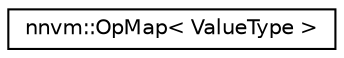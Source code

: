 digraph "Graphical Class Hierarchy"
{
 // LATEX_PDF_SIZE
  edge [fontname="Helvetica",fontsize="10",labelfontname="Helvetica",labelfontsize="10"];
  node [fontname="Helvetica",fontsize="10",shape=record];
  rankdir="LR";
  Node0 [label="nnvm::OpMap\< ValueType \>",height=0.2,width=0.4,color="black", fillcolor="white", style="filled",URL="$classnnvm_1_1OpMap.html",tooltip="A map data structure that takes Op* as key and returns ValueType."];
}
